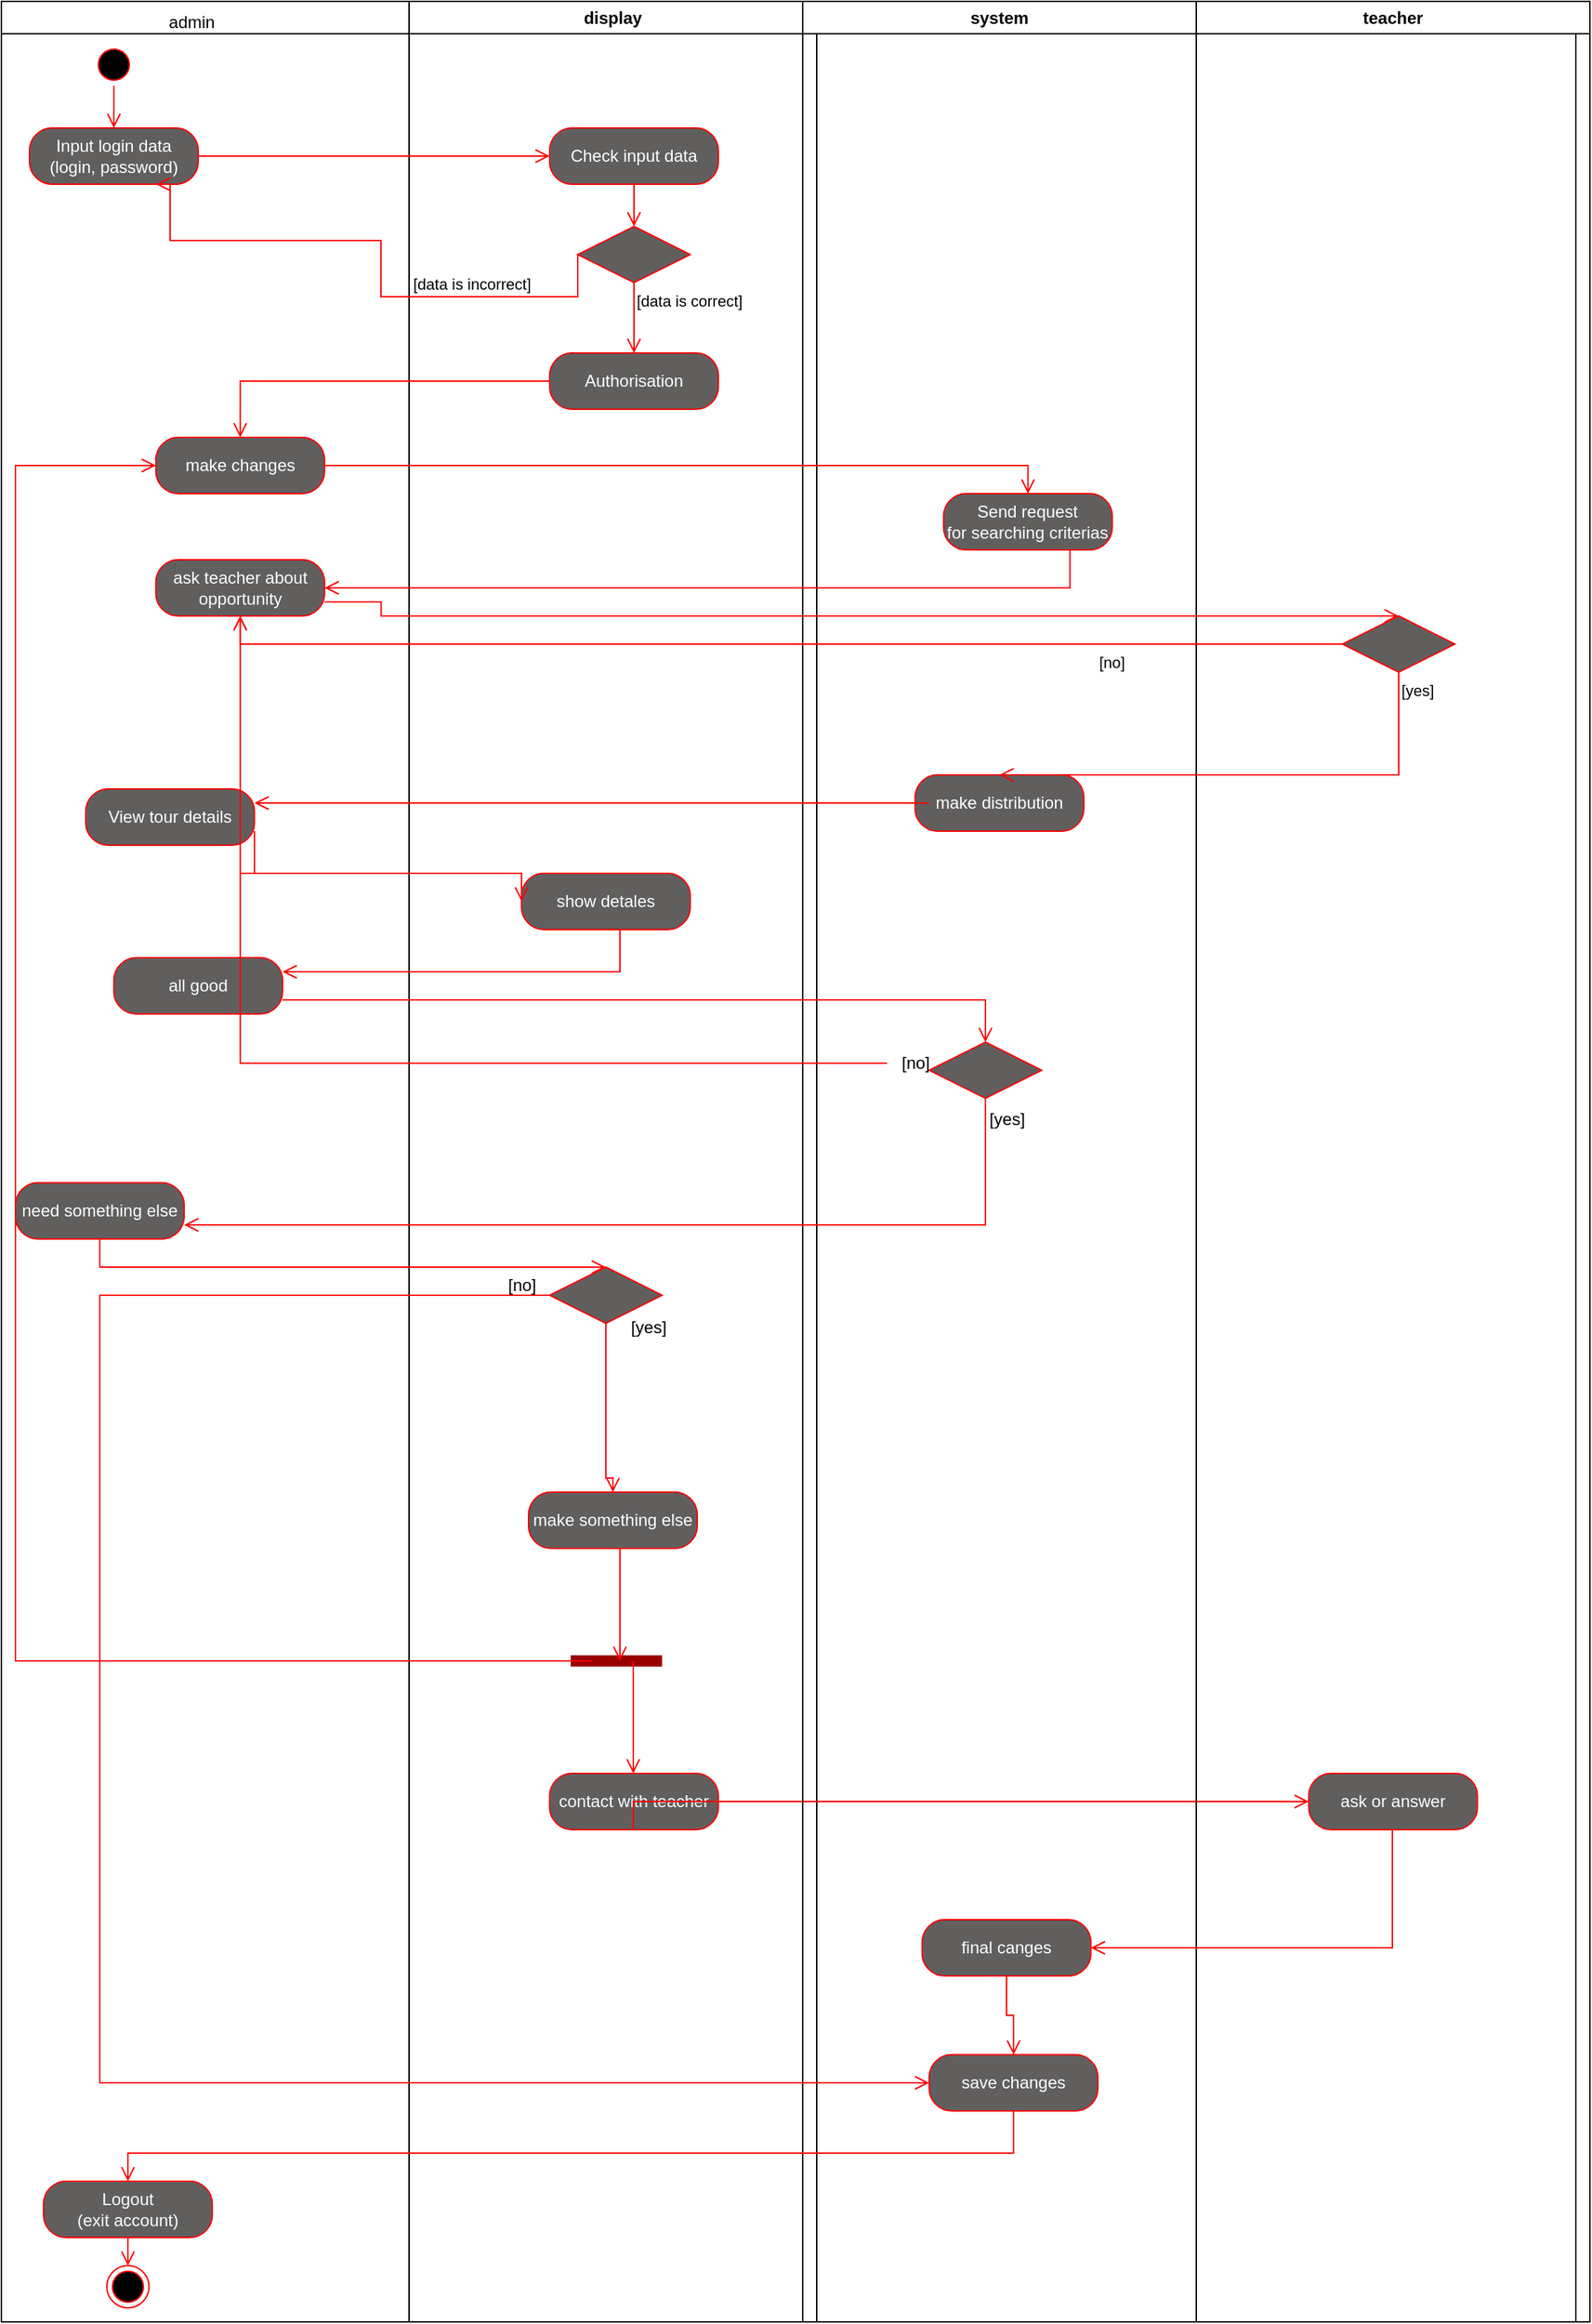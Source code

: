 <mxfile version="24.2.1" type="device">
  <diagram name="Page-1" id="2YBvvXClWsGukQMizWep">
    <mxGraphModel dx="1386" dy="806" grid="1" gridSize="10" guides="1" tooltips="1" connect="1" arrows="1" fold="1" page="1" pageScale="1" pageWidth="1169" pageHeight="827" math="0" shadow="0">
      <root>
        <mxCell id="0" />
        <mxCell id="1" parent="0" />
        <mxCell id="TDaQxXZFQYFIYzHT_-Q0-1" value="" style="swimlane;whiteSpace=wrap;startSize=23;" vertex="1" parent="1">
          <mxGeometry x="800" y="250" width="1120" height="1650" as="geometry" />
        </mxCell>
        <mxCell id="TDaQxXZFQYFIYzHT_-Q0-2" value="" style="ellipse;shape=startState;fillColor=#000000;strokeColor=#ff0000;" vertex="1" parent="TDaQxXZFQYFIYzHT_-Q0-1">
          <mxGeometry x="65" y="30" width="30" height="30" as="geometry" />
        </mxCell>
        <mxCell id="TDaQxXZFQYFIYzHT_-Q0-3" value="" style="edgeStyle=elbowEdgeStyle;elbow=horizontal;verticalAlign=bottom;endArrow=open;endSize=8;strokeColor=#FF0000;endFill=1;rounded=0;entryX=0.5;entryY=0;entryDx=0;entryDy=0;" edge="1" parent="TDaQxXZFQYFIYzHT_-Q0-1" source="TDaQxXZFQYFIYzHT_-Q0-2" target="TDaQxXZFQYFIYzHT_-Q0-4">
          <mxGeometry x="100" y="40" as="geometry">
            <mxPoint x="80" y="100" as="targetPoint" />
          </mxGeometry>
        </mxCell>
        <mxCell id="TDaQxXZFQYFIYzHT_-Q0-4" value="Input login data&lt;br&gt;(login, password)" style="rounded=1;whiteSpace=wrap;html=1;arcSize=40;fontColor=#FFFFFF;fillColor=#615F5E;strokeColor=#ff0000;" vertex="1" parent="TDaQxXZFQYFIYzHT_-Q0-1">
          <mxGeometry x="20" y="90" width="120" height="40" as="geometry" />
        </mxCell>
        <mxCell id="TDaQxXZFQYFIYzHT_-Q0-5" value="View tour details" style="rounded=1;whiteSpace=wrap;html=1;arcSize=40;fontColor=#FFFFFF;fillColor=#615F5E;strokeColor=#ff0000;" vertex="1" parent="TDaQxXZFQYFIYzHT_-Q0-1">
          <mxGeometry x="60" y="560" width="120" height="40" as="geometry" />
        </mxCell>
        <mxCell id="TDaQxXZFQYFIYzHT_-Q0-9" value="need something else" style="rounded=1;whiteSpace=wrap;html=1;arcSize=40;fontColor=#FFFFFF;fillColor=#615F5E;strokeColor=#ff0000;" vertex="1" parent="TDaQxXZFQYFIYzHT_-Q0-1">
          <mxGeometry x="10" y="840" width="120" height="40" as="geometry" />
        </mxCell>
        <mxCell id="TDaQxXZFQYFIYzHT_-Q0-11" value="all good" style="rounded=1;whiteSpace=wrap;html=1;arcSize=40;fontColor=#FFFFFF;fillColor=#615F5E;strokeColor=#ff0000;" vertex="1" parent="TDaQxXZFQYFIYzHT_-Q0-1">
          <mxGeometry x="80" y="680" width="120" height="40" as="geometry" />
        </mxCell>
        <mxCell id="TDaQxXZFQYFIYzHT_-Q0-18" value="" style="ellipse;html=1;shape=endState;fillColor=#000000;strokeColor=#ff0000;" vertex="1" parent="TDaQxXZFQYFIYzHT_-Q0-1">
          <mxGeometry x="75" y="1610" width="30" height="30" as="geometry" />
        </mxCell>
        <mxCell id="TDaQxXZFQYFIYzHT_-Q0-19" value="Logout&lt;br&gt;(exit account)" style="rounded=1;whiteSpace=wrap;html=1;arcSize=40;fontColor=#FFFFFF;fillColor=#615F5E;strokeColor=#ff0000;" vertex="1" parent="TDaQxXZFQYFIYzHT_-Q0-1">
          <mxGeometry x="30" y="1550" width="120" height="40" as="geometry" />
        </mxCell>
        <mxCell id="TDaQxXZFQYFIYzHT_-Q0-20" value="" style="html=1;align=left;verticalAlign=top;endArrow=open;endSize=8;strokeColor=#ff0000;rounded=0;exitX=0.5;exitY=1;exitDx=0;exitDy=0;entryX=0.5;entryY=0;entryDx=0;entryDy=0;" edge="1" parent="TDaQxXZFQYFIYzHT_-Q0-1" source="TDaQxXZFQYFIYzHT_-Q0-19" target="TDaQxXZFQYFIYzHT_-Q0-18">
          <mxGeometry x="-1" relative="1" as="geometry">
            <mxPoint x="60" y="1634" as="targetPoint" />
            <mxPoint x="340" y="1694" as="sourcePoint" />
            <mxPoint as="offset" />
          </mxGeometry>
        </mxCell>
        <mxCell id="TDaQxXZFQYFIYzHT_-Q0-21" value="admin" style="text;html=1;align=center;verticalAlign=middle;resizable=0;points=[];autosize=1;strokeColor=none;fillColor=none;" vertex="1" parent="TDaQxXZFQYFIYzHT_-Q0-1">
          <mxGeometry x="105" width="60" height="30" as="geometry" />
        </mxCell>
        <mxCell id="TDaQxXZFQYFIYzHT_-Q0-22" value="display" style="swimlane;whiteSpace=wrap" vertex="1" parent="1">
          <mxGeometry x="1090" y="250" width="290" height="1650" as="geometry">
            <mxRectangle x="444.5" y="128" width="90" height="30" as="alternateBounds" />
          </mxGeometry>
        </mxCell>
        <mxCell id="TDaQxXZFQYFIYzHT_-Q0-23" value="Check input data" style="rounded=1;whiteSpace=wrap;html=1;arcSize=40;fontColor=#FFFFFF;fillColor=#615F5E;strokeColor=#ff0000;" vertex="1" parent="TDaQxXZFQYFIYzHT_-Q0-22">
          <mxGeometry x="100" y="90" width="120" height="40" as="geometry" />
        </mxCell>
        <mxCell id="TDaQxXZFQYFIYzHT_-Q0-24" value="" style="rhombus;whiteSpace=wrap;html=1;fontColor=#000000;fillColor=#615F5E;strokeColor=#ff0000;" vertex="1" parent="TDaQxXZFQYFIYzHT_-Q0-22">
          <mxGeometry x="120" y="160" width="80" height="40" as="geometry" />
        </mxCell>
        <mxCell id="TDaQxXZFQYFIYzHT_-Q0-25" value="[data is correct]" style="html=1;align=left;verticalAlign=top;endArrow=open;endSize=8;strokeColor=#ff0000;rounded=0;entryX=0.5;entryY=0;entryDx=0;entryDy=0;" edge="1" parent="TDaQxXZFQYFIYzHT_-Q0-22" source="TDaQxXZFQYFIYzHT_-Q0-24" target="TDaQxXZFQYFIYzHT_-Q0-27">
          <mxGeometry x="-1" relative="1" as="geometry">
            <mxPoint x="160" y="260" as="targetPoint" />
            <mxPoint as="offset" />
          </mxGeometry>
        </mxCell>
        <mxCell id="TDaQxXZFQYFIYzHT_-Q0-26" value="" style="html=1;align=left;verticalAlign=top;endArrow=open;endSize=8;strokeColor=#ff0000;rounded=0;exitX=0.5;exitY=1;exitDx=0;exitDy=0;entryX=0.5;entryY=0;entryDx=0;entryDy=0;" edge="1" parent="TDaQxXZFQYFIYzHT_-Q0-22" source="TDaQxXZFQYFIYzHT_-Q0-23" target="TDaQxXZFQYFIYzHT_-Q0-24">
          <mxGeometry x="-1" relative="1" as="geometry">
            <mxPoint x="200" y="200" as="targetPoint" />
            <mxPoint x="200" y="140" as="sourcePoint" />
            <mxPoint as="offset" />
          </mxGeometry>
        </mxCell>
        <mxCell id="TDaQxXZFQYFIYzHT_-Q0-27" value="Authorisation" style="rounded=1;whiteSpace=wrap;html=1;arcSize=40;fontColor=#FFFFFF;fillColor=#615F5E;strokeColor=#ff0000;" vertex="1" parent="TDaQxXZFQYFIYzHT_-Q0-22">
          <mxGeometry x="100" y="250" width="120" height="40" as="geometry" />
        </mxCell>
        <mxCell id="TDaQxXZFQYFIYzHT_-Q0-31" value="show detales" style="rounded=1;whiteSpace=wrap;html=1;arcSize=40;fontColor=#FFFFFF;fillColor=#615F5E;strokeColor=#ff0000;" vertex="1" parent="TDaQxXZFQYFIYzHT_-Q0-22">
          <mxGeometry x="80" y="620" width="120" height="40" as="geometry" />
        </mxCell>
        <mxCell id="TDaQxXZFQYFIYzHT_-Q0-98" value="" style="rhombus;whiteSpace=wrap;html=1;fontColor=#000000;fillColor=#615F5E;strokeColor=#ff0000;" vertex="1" parent="TDaQxXZFQYFIYzHT_-Q0-22">
          <mxGeometry x="100" y="900" width="80" height="40" as="geometry" />
        </mxCell>
        <mxCell id="TDaQxXZFQYFIYzHT_-Q0-101" value="" style="html=1;align=left;verticalAlign=top;endArrow=open;endSize=8;strokeColor=#ff0000;rounded=0;edgeStyle=orthogonalEdgeStyle;" edge="1" parent="TDaQxXZFQYFIYzHT_-Q0-22" target="TDaQxXZFQYFIYzHT_-Q0-103">
          <mxGeometry x="-0.429" relative="1" as="geometry">
            <mxPoint x="230" y="1050" as="targetPoint" />
            <mxPoint x="140" y="940" as="sourcePoint" />
            <mxPoint as="offset" />
            <Array as="points">
              <mxPoint x="140" y="1050" />
              <mxPoint x="145" y="1050" />
            </Array>
          </mxGeometry>
        </mxCell>
        <mxCell id="TDaQxXZFQYFIYzHT_-Q0-103" value="make something else" style="rounded=1;whiteSpace=wrap;html=1;arcSize=40;fontColor=#FFFFFF;fillColor=#615F5E;strokeColor=#ff0000;" vertex="1" parent="TDaQxXZFQYFIYzHT_-Q0-22">
          <mxGeometry x="85" y="1060" width="120" height="40" as="geometry" />
        </mxCell>
        <mxCell id="TDaQxXZFQYFIYzHT_-Q0-106" value="" style="endArrow=none;html=1;rounded=0;strokeColor=#990000;strokeWidth=8;" edge="1" parent="TDaQxXZFQYFIYzHT_-Q0-22">
          <mxGeometry width="50" height="50" relative="1" as="geometry">
            <mxPoint x="115" y="1180" as="sourcePoint" />
            <mxPoint x="180" y="1180" as="targetPoint" />
            <Array as="points">
              <mxPoint x="150" y="1180" />
            </Array>
          </mxGeometry>
        </mxCell>
        <mxCell id="TDaQxXZFQYFIYzHT_-Q0-109" value="" style="html=1;align=left;verticalAlign=top;endArrow=open;endSize=8;strokeColor=#ff0000;rounded=0;edgeStyle=orthogonalEdgeStyle;" edge="1" parent="TDaQxXZFQYFIYzHT_-Q0-22" target="TDaQxXZFQYFIYzHT_-Q0-39">
          <mxGeometry x="-0.429" relative="1" as="geometry">
            <mxPoint x="130" y="1260" as="targetPoint" />
            <mxPoint x="130" y="1180" as="sourcePoint" />
            <mxPoint as="offset" />
            <Array as="points">
              <mxPoint x="-280" y="1180" />
              <mxPoint x="-280" y="330" />
            </Array>
          </mxGeometry>
        </mxCell>
        <mxCell id="TDaQxXZFQYFIYzHT_-Q0-108" value="" style="html=1;align=left;verticalAlign=top;endArrow=open;endSize=8;strokeColor=#ff0000;rounded=0;edgeStyle=orthogonalEdgeStyle;" edge="1" parent="TDaQxXZFQYFIYzHT_-Q0-22">
          <mxGeometry x="-0.429" relative="1" as="geometry">
            <mxPoint x="159.5" y="1260" as="targetPoint" />
            <mxPoint x="159.5" y="1180" as="sourcePoint" />
            <mxPoint as="offset" />
            <Array as="points">
              <mxPoint x="159.5" y="1220" />
              <mxPoint x="159.5" y="1220" />
            </Array>
          </mxGeometry>
        </mxCell>
        <mxCell id="TDaQxXZFQYFIYzHT_-Q0-110" value="contact with teacher" style="rounded=1;whiteSpace=wrap;html=1;arcSize=40;fontColor=#FFFFFF;fillColor=#615F5E;strokeColor=#ff0000;" vertex="1" parent="TDaQxXZFQYFIYzHT_-Q0-22">
          <mxGeometry x="100" y="1260" width="120" height="40" as="geometry" />
        </mxCell>
        <mxCell id="TDaQxXZFQYFIYzHT_-Q0-111" value="" style="html=1;align=left;verticalAlign=top;endArrow=open;endSize=8;strokeColor=#ff0000;rounded=0;edgeStyle=orthogonalEdgeStyle;" edge="1" parent="TDaQxXZFQYFIYzHT_-Q0-22" target="TDaQxXZFQYFIYzHT_-Q0-112">
          <mxGeometry x="-0.429" relative="1" as="geometry">
            <mxPoint x="159.5" y="1380" as="targetPoint" />
            <mxPoint x="159.5" y="1300" as="sourcePoint" />
            <mxPoint as="offset" />
            <Array as="points">
              <mxPoint x="160" y="1280" />
            </Array>
          </mxGeometry>
        </mxCell>
        <mxCell id="TDaQxXZFQYFIYzHT_-Q0-28" value="system" style="swimlane;whiteSpace=wrap" vertex="1" parent="1">
          <mxGeometry x="1370" y="250" width="280" height="1650" as="geometry" />
        </mxCell>
        <mxCell id="TDaQxXZFQYFIYzHT_-Q0-39" value="make changes" style="rounded=1;whiteSpace=wrap;html=1;arcSize=40;fontColor=#FFFFFF;fillColor=#615F5E;strokeColor=#ff0000;" vertex="1" parent="TDaQxXZFQYFIYzHT_-Q0-28">
          <mxGeometry x="-460.12" y="310" width="120" height="40" as="geometry" />
        </mxCell>
        <mxCell id="TDaQxXZFQYFIYzHT_-Q0-40" value="ask teacher about opportunity" style="rounded=1;whiteSpace=wrap;html=1;arcSize=40;fontColor=#FFFFFF;fillColor=#615F5E;strokeColor=#ff0000;" vertex="1" parent="TDaQxXZFQYFIYzHT_-Q0-28">
          <mxGeometry x="-460.12" y="397" width="120" height="40" as="geometry" />
        </mxCell>
        <mxCell id="TDaQxXZFQYFIYzHT_-Q0-41" value="Send request&lt;br&gt;for searching criterias" style="rounded=1;whiteSpace=wrap;html=1;arcSize=40;fontColor=#FFFFFF;fillColor=#615F5E;strokeColor=#ff0000;" vertex="1" parent="TDaQxXZFQYFIYzHT_-Q0-28">
          <mxGeometry x="100.25" y="350" width="120" height="40" as="geometry" />
        </mxCell>
        <mxCell id="TDaQxXZFQYFIYzHT_-Q0-43" value="" style="html=1;align=left;verticalAlign=top;endArrow=open;endSize=8;strokeColor=#ff0000;rounded=0;exitX=1;exitY=0.5;exitDx=0;exitDy=0;entryX=0.5;entryY=0;entryDx=0;entryDy=0;edgeStyle=orthogonalEdgeStyle;" edge="1" parent="TDaQxXZFQYFIYzHT_-Q0-28" source="TDaQxXZFQYFIYzHT_-Q0-39" target="TDaQxXZFQYFIYzHT_-Q0-41">
          <mxGeometry x="-0.429" relative="1" as="geometry">
            <mxPoint x="43.185" y="328.795" as="targetPoint" />
            <mxPoint x="49.87" y="397" as="sourcePoint" />
            <mxPoint as="offset" />
          </mxGeometry>
        </mxCell>
        <mxCell id="TDaQxXZFQYFIYzHT_-Q0-44" value="" style="html=1;align=left;verticalAlign=top;endArrow=open;endSize=8;strokeColor=#ff0000;rounded=0;exitX=0.5;exitY=1;exitDx=0;exitDy=0;edgeStyle=orthogonalEdgeStyle;entryX=1;entryY=0.5;entryDx=0;entryDy=0;" edge="1" parent="TDaQxXZFQYFIYzHT_-Q0-28" source="TDaQxXZFQYFIYzHT_-Q0-41" target="TDaQxXZFQYFIYzHT_-Q0-40">
          <mxGeometry x="-0.429" relative="1" as="geometry">
            <mxPoint x="-199.87" y="480" as="targetPoint" />
            <mxPoint x="70.13" y="447" as="sourcePoint" />
            <mxPoint as="offset" />
            <Array as="points">
              <mxPoint x="190.13" y="417" />
            </Array>
          </mxGeometry>
        </mxCell>
        <mxCell id="TDaQxXZFQYFIYzHT_-Q0-30" value="make distribution" style="rounded=1;whiteSpace=wrap;html=1;arcSize=40;fontColor=#FFFFFF;fillColor=#615F5E;strokeColor=#ff0000;" vertex="1" parent="TDaQxXZFQYFIYzHT_-Q0-28">
          <mxGeometry x="80" y="550" width="120" height="40" as="geometry" />
        </mxCell>
        <mxCell id="TDaQxXZFQYFIYzHT_-Q0-89" value="" style="rhombus;whiteSpace=wrap;html=1;fontColor=#000000;fillColor=#615F5E;strokeColor=#ff0000;" vertex="1" parent="TDaQxXZFQYFIYzHT_-Q0-28">
          <mxGeometry x="90" y="740" width="80" height="40" as="geometry" />
        </mxCell>
        <mxCell id="TDaQxXZFQYFIYzHT_-Q0-90" value="" style="html=1;align=left;verticalAlign=top;endArrow=open;endSize=8;strokeColor=#ff0000;rounded=0;edgeStyle=orthogonalEdgeStyle;" edge="1" parent="TDaQxXZFQYFIYzHT_-Q0-28" source="TDaQxXZFQYFIYzHT_-Q0-91" target="TDaQxXZFQYFIYzHT_-Q0-40">
          <mxGeometry x="-0.429" relative="1" as="geometry">
            <mxPoint x="129.75" y="830" as="targetPoint" />
            <mxPoint x="-370.25" y="800" as="sourcePoint" />
            <mxPoint as="offset" />
            <Array as="points" />
          </mxGeometry>
        </mxCell>
        <mxCell id="TDaQxXZFQYFIYzHT_-Q0-91" value="[no]" style="text;html=1;align=center;verticalAlign=middle;resizable=0;points=[];autosize=1;strokeColor=none;fillColor=none;" vertex="1" parent="TDaQxXZFQYFIYzHT_-Q0-28">
          <mxGeometry x="60" y="740" width="40" height="30" as="geometry" />
        </mxCell>
        <mxCell id="TDaQxXZFQYFIYzHT_-Q0-94" value="[yes]" style="text;html=1;align=center;verticalAlign=middle;resizable=0;points=[];autosize=1;strokeColor=none;fillColor=none;" vertex="1" parent="TDaQxXZFQYFIYzHT_-Q0-28">
          <mxGeometry x="120" y="780" width="50" height="30" as="geometry" />
        </mxCell>
        <mxCell id="TDaQxXZFQYFIYzHT_-Q0-96" value="save changes" style="rounded=1;whiteSpace=wrap;html=1;arcSize=40;fontColor=#FFFFFF;fillColor=#615F5E;strokeColor=#ff0000;" vertex="1" parent="TDaQxXZFQYFIYzHT_-Q0-28">
          <mxGeometry x="90" y="1460" width="120" height="40" as="geometry" />
        </mxCell>
        <mxCell id="TDaQxXZFQYFIYzHT_-Q0-107" value="" style="html=1;align=left;verticalAlign=top;endArrow=open;endSize=8;strokeColor=#ff0000;rounded=0;edgeStyle=orthogonalEdgeStyle;" edge="1" parent="TDaQxXZFQYFIYzHT_-Q0-28" source="TDaQxXZFQYFIYzHT_-Q0-103">
          <mxGeometry x="-0.429" relative="1" as="geometry">
            <mxPoint x="-130" y="1180" as="targetPoint" />
            <mxPoint x="100" y="991" as="sourcePoint" />
            <mxPoint as="offset" />
            <Array as="points">
              <mxPoint x="-130" y="1140" />
              <mxPoint x="-130" y="1140" />
            </Array>
          </mxGeometry>
        </mxCell>
        <mxCell id="TDaQxXZFQYFIYzHT_-Q0-113" value="final canges" style="rounded=1;whiteSpace=wrap;html=1;arcSize=40;fontColor=#FFFFFF;fillColor=#615F5E;strokeColor=#ff0000;" vertex="1" parent="TDaQxXZFQYFIYzHT_-Q0-28">
          <mxGeometry x="85" y="1364" width="120" height="40" as="geometry" />
        </mxCell>
        <mxCell id="TDaQxXZFQYFIYzHT_-Q0-114" value="" style="html=1;align=left;verticalAlign=top;endArrow=open;endSize=8;strokeColor=#ff0000;rounded=0;edgeStyle=orthogonalEdgeStyle;entryX=0.5;entryY=0;entryDx=0;entryDy=0;" edge="1" parent="TDaQxXZFQYFIYzHT_-Q0-28" source="TDaQxXZFQYFIYzHT_-Q0-113" target="TDaQxXZFQYFIYzHT_-Q0-96">
          <mxGeometry x="-0.429" relative="1" as="geometry">
            <mxPoint x="160" y="1470" as="targetPoint" />
            <mxPoint x="149.5" y="1400" as="sourcePoint" />
            <mxPoint as="offset" />
            <Array as="points" />
          </mxGeometry>
        </mxCell>
        <mxCell id="TDaQxXZFQYFIYzHT_-Q0-49" value="teacher" style="swimlane;whiteSpace=wrap" vertex="1" parent="1">
          <mxGeometry x="1650" y="250" width="280" height="1650" as="geometry" />
        </mxCell>
        <mxCell id="TDaQxXZFQYFIYzHT_-Q0-42" value="" style="rhombus;whiteSpace=wrap;html=1;fontColor=#000000;fillColor=#615F5E;strokeColor=#ff0000;" vertex="1" parent="TDaQxXZFQYFIYzHT_-Q0-49">
          <mxGeometry x="104" y="437" width="80" height="40" as="geometry" />
        </mxCell>
        <mxCell id="TDaQxXZFQYFIYzHT_-Q0-112" value="ask or answer" style="rounded=1;whiteSpace=wrap;html=1;arcSize=40;fontColor=#FFFFFF;fillColor=#615F5E;strokeColor=#ff0000;" vertex="1" parent="TDaQxXZFQYFIYzHT_-Q0-49">
          <mxGeometry x="80" y="1260" width="120" height="40" as="geometry" />
        </mxCell>
        <mxCell id="TDaQxXZFQYFIYzHT_-Q0-115" value="" style="html=1;align=left;verticalAlign=top;endArrow=open;endSize=8;strokeColor=#ff0000;rounded=0;edgeStyle=orthogonalEdgeStyle;" edge="1" parent="TDaQxXZFQYFIYzHT_-Q0-49" target="TDaQxXZFQYFIYzHT_-Q0-113">
          <mxGeometry x="-0.429" relative="1" as="geometry">
            <mxPoint x="139.5" y="1380" as="targetPoint" />
            <mxPoint x="139.5" y="1300" as="sourcePoint" />
            <mxPoint as="offset" />
            <Array as="points">
              <mxPoint x="140" y="1384" />
            </Array>
          </mxGeometry>
        </mxCell>
        <mxCell id="TDaQxXZFQYFIYzHT_-Q0-68" value="" style="html=1;verticalAlign=bottom;endArrow=open;endSize=8;strokeColor=#ff0000;rounded=0;exitX=1;exitY=0.5;exitDx=0;exitDy=0;edgeStyle=orthogonalEdgeStyle;entryX=0;entryY=0.5;entryDx=0;entryDy=0;" edge="1" parent="1" source="TDaQxXZFQYFIYzHT_-Q0-4" target="TDaQxXZFQYFIYzHT_-Q0-23">
          <mxGeometry relative="1" as="geometry">
            <mxPoint x="1160" y="420" as="targetPoint" />
            <mxPoint x="1050" y="390" as="sourcePoint" />
            <Array as="points">
              <mxPoint x="1160" y="360" />
              <mxPoint x="1160" y="360" />
            </Array>
          </mxGeometry>
        </mxCell>
        <mxCell id="TDaQxXZFQYFIYzHT_-Q0-69" value="[data is incorrect]" style="html=1;align=left;verticalAlign=bottom;endArrow=open;endSize=8;strokeColor=#ff0000;rounded=0;exitX=0;exitY=0.5;exitDx=0;exitDy=0;edgeStyle=orthogonalEdgeStyle;entryX=0.75;entryY=1;entryDx=0;entryDy=0;" edge="1" parent="1" source="TDaQxXZFQYFIYzHT_-Q0-24" target="TDaQxXZFQYFIYzHT_-Q0-4">
          <mxGeometry x="-0.273" relative="1" as="geometry">
            <mxPoint x="1070" y="490" as="targetPoint" />
            <mxPoint x="1120.0" y="530.0" as="sourcePoint" />
            <Array as="points">
              <mxPoint x="1210" y="460" />
              <mxPoint x="1070" y="460" />
              <mxPoint x="1070" y="420" />
              <mxPoint x="920" y="420" />
            </Array>
            <mxPoint as="offset" />
          </mxGeometry>
        </mxCell>
        <mxCell id="TDaQxXZFQYFIYzHT_-Q0-70" value="" style="html=1;align=left;verticalAlign=top;endArrow=open;endSize=8;strokeColor=#ff0000;rounded=0;exitX=0;exitY=0.5;exitDx=0;exitDy=0;edgeStyle=orthogonalEdgeStyle;entryX=0.5;entryY=0;entryDx=0;entryDy=0;" edge="1" parent="1" source="TDaQxXZFQYFIYzHT_-Q0-27" target="TDaQxXZFQYFIYzHT_-Q0-39">
          <mxGeometry x="-0.429" relative="1" as="geometry">
            <mxPoint x="1430" y="680" as="targetPoint" />
            <mxPoint x="1229.66" y="620" as="sourcePoint" />
            <mxPoint as="offset" />
          </mxGeometry>
        </mxCell>
        <mxCell id="TDaQxXZFQYFIYzHT_-Q0-71" value="" style="html=1;align=left;verticalAlign=top;endArrow=open;endSize=8;strokeColor=#ff0000;rounded=0;exitX=0;exitY=0.5;exitDx=0;exitDy=0;edgeStyle=orthogonalEdgeStyle;entryX=1;entryY=0.25;entryDx=0;entryDy=0;" edge="1" parent="1" source="TDaQxXZFQYFIYzHT_-Q0-30" target="TDaQxXZFQYFIYzHT_-Q0-5">
          <mxGeometry x="-0.429" relative="1" as="geometry">
            <mxPoint x="1170" y="983" as="targetPoint" />
            <mxPoint x="1440" y="950" as="sourcePoint" />
            <mxPoint as="offset" />
            <Array as="points">
              <mxPoint x="1460" y="820" />
            </Array>
          </mxGeometry>
        </mxCell>
        <mxCell id="TDaQxXZFQYFIYzHT_-Q0-72" value="" style="html=1;align=left;verticalAlign=top;endArrow=open;endSize=8;strokeColor=#ff0000;rounded=0;edgeStyle=orthogonalEdgeStyle;exitX=1;exitY=0.75;exitDx=0;exitDy=0;entryX=0;entryY=0.5;entryDx=0;entryDy=0;" edge="1" parent="1" source="TDaQxXZFQYFIYzHT_-Q0-5" target="TDaQxXZFQYFIYzHT_-Q0-31">
          <mxGeometry x="-0.429" relative="1" as="geometry">
            <mxPoint x="1460" y="960" as="targetPoint" />
            <mxPoint x="1330" y="1080" as="sourcePoint" />
            <mxPoint as="offset" />
            <Array as="points">
              <mxPoint x="970" y="870" />
              <mxPoint x="1450" y="870" />
            </Array>
          </mxGeometry>
        </mxCell>
        <mxCell id="TDaQxXZFQYFIYzHT_-Q0-73" value="" style="html=1;align=left;verticalAlign=top;endArrow=open;endSize=8;strokeColor=#ff0000;rounded=0;exitX=0.5;exitY=1;exitDx=0;exitDy=0;edgeStyle=orthogonalEdgeStyle;entryX=1;entryY=0.25;entryDx=0;entryDy=0;" edge="1" parent="1" source="TDaQxXZFQYFIYzHT_-Q0-31" target="TDaQxXZFQYFIYzHT_-Q0-11">
          <mxGeometry x="-0.429" relative="1" as="geometry">
            <mxPoint x="940" y="1010" as="targetPoint" />
            <mxPoint x="1420" y="1010" as="sourcePoint" />
            <mxPoint as="offset" />
            <Array as="points">
              <mxPoint x="1240" y="910" />
              <mxPoint x="1240" y="940" />
            </Array>
          </mxGeometry>
        </mxCell>
        <mxCell id="TDaQxXZFQYFIYzHT_-Q0-46" value="[no]" style="html=1;align=left;verticalAlign=top;endArrow=open;endSize=8;strokeColor=#ff0000;rounded=0;exitX=0;exitY=0.5;exitDx=0;exitDy=0;entryX=0.5;entryY=1;entryDx=0;entryDy=0;edgeStyle=orthogonalEdgeStyle;" edge="1" parent="1" source="TDaQxXZFQYFIYzHT_-Q0-42" target="TDaQxXZFQYFIYzHT_-Q0-40">
          <mxGeometry x="-0.564" relative="1" as="geometry">
            <mxPoint x="1400.13" y="727" as="targetPoint" />
            <mxPoint x="1420.13" y="737" as="sourcePoint" />
            <mxPoint as="offset" />
            <Array as="points">
              <mxPoint x="970" y="707" />
            </Array>
          </mxGeometry>
        </mxCell>
        <mxCell id="TDaQxXZFQYFIYzHT_-Q0-45" value="" style="html=1;align=left;verticalAlign=top;endArrow=open;endSize=8;strokeColor=#ff0000;rounded=0;exitX=1;exitY=0.75;exitDx=0;exitDy=0;edgeStyle=orthogonalEdgeStyle;entryX=0.5;entryY=0;entryDx=0;entryDy=0;" edge="1" parent="1" source="TDaQxXZFQYFIYzHT_-Q0-40" target="TDaQxXZFQYFIYzHT_-Q0-42">
          <mxGeometry x="-0.429" relative="1" as="geometry">
            <mxPoint x="920.13" y="780.5" as="targetPoint" />
            <mxPoint x="1450.13" y="753.5" as="sourcePoint" />
            <mxPoint as="offset" />
            <Array as="points">
              <mxPoint x="1070.13" y="677" />
              <mxPoint x="1070.13" y="687" />
              <mxPoint x="1520.13" y="687" />
            </Array>
          </mxGeometry>
        </mxCell>
        <mxCell id="TDaQxXZFQYFIYzHT_-Q0-29" value="[yes]" style="html=1;align=left;verticalAlign=top;endArrow=open;endSize=8;strokeColor=#ff0000;rounded=0;exitX=0.5;exitY=1;exitDx=0;exitDy=0;entryX=0.5;entryY=0;entryDx=0;entryDy=0;" edge="1" parent="1" source="TDaQxXZFQYFIYzHT_-Q0-42" target="TDaQxXZFQYFIYzHT_-Q0-30">
          <mxGeometry x="-1" relative="1" as="geometry">
            <mxPoint x="1510" y="870" as="targetPoint" />
            <mxPoint x="1509.66" y="850" as="sourcePoint" />
            <mxPoint as="offset" />
            <Array as="points">
              <mxPoint x="1794" y="800" />
            </Array>
          </mxGeometry>
        </mxCell>
        <mxCell id="TDaQxXZFQYFIYzHT_-Q0-14" value="" style="html=1;align=left;verticalAlign=top;endArrow=open;endSize=8;strokeColor=#ff0000;rounded=0;edgeStyle=orthogonalEdgeStyle;exitX=1;exitY=0.75;exitDx=0;exitDy=0;" edge="1" parent="1" source="TDaQxXZFQYFIYzHT_-Q0-11" target="TDaQxXZFQYFIYzHT_-Q0-89">
          <mxGeometry x="-0.429" relative="1" as="geometry">
            <mxPoint x="1400.425" y="986.566" as="targetPoint" />
            <mxPoint x="1040" y="1050" as="sourcePoint" />
            <mxPoint as="offset" />
            <Array as="points">
              <mxPoint x="1500" y="960" />
            </Array>
          </mxGeometry>
        </mxCell>
        <mxCell id="TDaQxXZFQYFIYzHT_-Q0-93" value="" style="html=1;align=left;verticalAlign=top;endArrow=open;endSize=8;strokeColor=#ff0000;rounded=0;edgeStyle=orthogonalEdgeStyle;exitX=0.5;exitY=1;exitDx=0;exitDy=0;entryX=1;entryY=0.75;entryDx=0;entryDy=0;" edge="1" parent="1" source="TDaQxXZFQYFIYzHT_-Q0-89" target="TDaQxXZFQYFIYzHT_-Q0-9">
          <mxGeometry x="-0.429" relative="1" as="geometry">
            <mxPoint x="1580" y="1170" as="targetPoint" />
            <mxPoint x="1080" y="1140" as="sourcePoint" />
            <mxPoint as="offset" />
            <Array as="points" />
          </mxGeometry>
        </mxCell>
        <mxCell id="TDaQxXZFQYFIYzHT_-Q0-95" value="" style="html=1;align=left;verticalAlign=top;endArrow=open;endSize=8;strokeColor=#ff0000;rounded=0;edgeStyle=orthogonalEdgeStyle;" edge="1" parent="1" source="TDaQxXZFQYFIYzHT_-Q0-98" target="TDaQxXZFQYFIYzHT_-Q0-96">
          <mxGeometry x="-0.429" relative="1" as="geometry">
            <mxPoint x="1400" y="1220" as="targetPoint" />
            <mxPoint x="900" y="1190" as="sourcePoint" />
            <mxPoint as="offset" />
            <Array as="points">
              <mxPoint x="870" y="1170" />
              <mxPoint x="870" y="1730" />
            </Array>
          </mxGeometry>
        </mxCell>
        <mxCell id="TDaQxXZFQYFIYzHT_-Q0-97" value="" style="html=1;align=left;verticalAlign=top;endArrow=open;endSize=8;strokeColor=#ff0000;rounded=0;edgeStyle=orthogonalEdgeStyle;exitX=0.5;exitY=1;exitDx=0;exitDy=0;" edge="1" parent="1" source="TDaQxXZFQYFIYzHT_-Q0-96" target="TDaQxXZFQYFIYzHT_-Q0-19">
          <mxGeometry x="-0.429" relative="1" as="geometry">
            <mxPoint x="1470" y="1740" as="targetPoint" />
            <mxPoint x="880" y="1140" as="sourcePoint" />
            <mxPoint as="offset" />
            <Array as="points">
              <mxPoint x="1520" y="1780" />
              <mxPoint x="890" y="1780" />
            </Array>
          </mxGeometry>
        </mxCell>
        <mxCell id="TDaQxXZFQYFIYzHT_-Q0-99" value="[no]" style="text;html=1;align=center;verticalAlign=middle;resizable=0;points=[];autosize=1;strokeColor=none;fillColor=none;" vertex="1" parent="1">
          <mxGeometry x="1150" y="1148" width="40" height="30" as="geometry" />
        </mxCell>
        <mxCell id="TDaQxXZFQYFIYzHT_-Q0-100" value="" style="html=1;align=left;verticalAlign=top;endArrow=open;endSize=8;strokeColor=#ff0000;rounded=0;edgeStyle=orthogonalEdgeStyle;" edge="1" parent="1" source="TDaQxXZFQYFIYzHT_-Q0-9" target="TDaQxXZFQYFIYzHT_-Q0-98">
          <mxGeometry x="-0.429" relative="1" as="geometry">
            <mxPoint x="1010" y="950" as="targetPoint" />
            <mxPoint x="1240" y="920" as="sourcePoint" />
            <mxPoint as="offset" />
            <Array as="points">
              <mxPoint x="870" y="1150" />
            </Array>
          </mxGeometry>
        </mxCell>
        <mxCell id="TDaQxXZFQYFIYzHT_-Q0-102" value="[yes]" style="text;html=1;align=center;verticalAlign=middle;resizable=0;points=[];autosize=1;strokeColor=none;fillColor=none;" vertex="1" parent="1">
          <mxGeometry x="1235" y="1178" width="50" height="30" as="geometry" />
        </mxCell>
      </root>
    </mxGraphModel>
  </diagram>
</mxfile>
